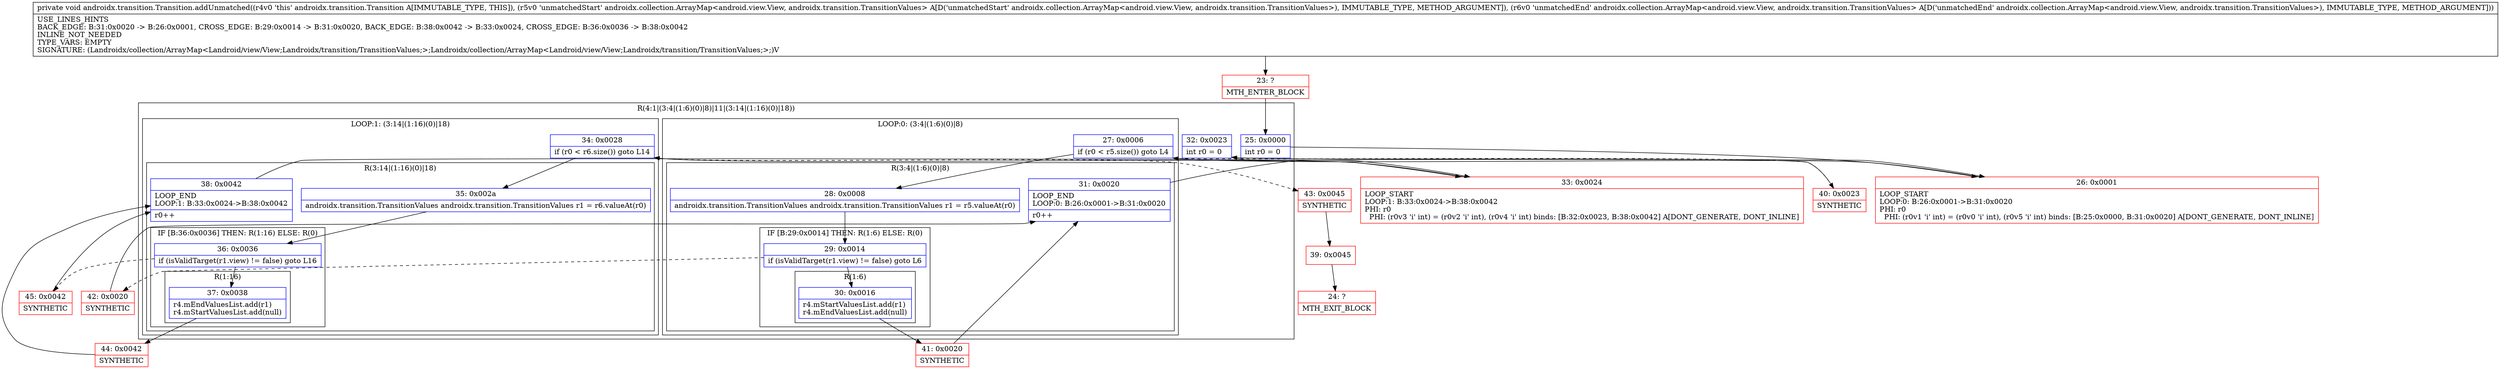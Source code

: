 digraph "CFG forandroidx.transition.Transition.addUnmatched(Landroidx\/collection\/ArrayMap;Landroidx\/collection\/ArrayMap;)V" {
subgraph cluster_Region_1147786657 {
label = "R(4:1|(3:4|(1:6)(0)|8)|11|(3:14|(1:16)(0)|18))";
node [shape=record,color=blue];
Node_25 [shape=record,label="{25\:\ 0x0000|int r0 = 0\l}"];
subgraph cluster_LoopRegion_1778238424 {
label = "LOOP:0: (3:4|(1:6)(0)|8)";
node [shape=record,color=blue];
Node_27 [shape=record,label="{27\:\ 0x0006|if (r0 \< r5.size()) goto L4\l}"];
subgraph cluster_Region_1214825640 {
label = "R(3:4|(1:6)(0)|8)";
node [shape=record,color=blue];
Node_28 [shape=record,label="{28\:\ 0x0008|androidx.transition.TransitionValues androidx.transition.TransitionValues r1 = r5.valueAt(r0)\l}"];
subgraph cluster_IfRegion_1550734604 {
label = "IF [B:29:0x0014] THEN: R(1:6) ELSE: R(0)";
node [shape=record,color=blue];
Node_29 [shape=record,label="{29\:\ 0x0014|if (isValidTarget(r1.view) != false) goto L6\l}"];
subgraph cluster_Region_1464040061 {
label = "R(1:6)";
node [shape=record,color=blue];
Node_30 [shape=record,label="{30\:\ 0x0016|r4.mStartValuesList.add(r1)\lr4.mEndValuesList.add(null)\l}"];
}
subgraph cluster_Region_1985805278 {
label = "R(0)";
node [shape=record,color=blue];
}
}
Node_31 [shape=record,label="{31\:\ 0x0020|LOOP_END\lLOOP:0: B:26:0x0001\-\>B:31:0x0020\l|r0++\l}"];
}
}
Node_32 [shape=record,label="{32\:\ 0x0023|int r0 = 0\l}"];
subgraph cluster_LoopRegion_779878109 {
label = "LOOP:1: (3:14|(1:16)(0)|18)";
node [shape=record,color=blue];
Node_34 [shape=record,label="{34\:\ 0x0028|if (r0 \< r6.size()) goto L14\l}"];
subgraph cluster_Region_615899758 {
label = "R(3:14|(1:16)(0)|18)";
node [shape=record,color=blue];
Node_35 [shape=record,label="{35\:\ 0x002a|androidx.transition.TransitionValues androidx.transition.TransitionValues r1 = r6.valueAt(r0)\l}"];
subgraph cluster_IfRegion_592512547 {
label = "IF [B:36:0x0036] THEN: R(1:16) ELSE: R(0)";
node [shape=record,color=blue];
Node_36 [shape=record,label="{36\:\ 0x0036|if (isValidTarget(r1.view) != false) goto L16\l}"];
subgraph cluster_Region_756206437 {
label = "R(1:16)";
node [shape=record,color=blue];
Node_37 [shape=record,label="{37\:\ 0x0038|r4.mEndValuesList.add(r1)\lr4.mStartValuesList.add(null)\l}"];
}
subgraph cluster_Region_1289153561 {
label = "R(0)";
node [shape=record,color=blue];
}
}
Node_38 [shape=record,label="{38\:\ 0x0042|LOOP_END\lLOOP:1: B:33:0x0024\-\>B:38:0x0042\l|r0++\l}"];
}
}
}
Node_23 [shape=record,color=red,label="{23\:\ ?|MTH_ENTER_BLOCK\l}"];
Node_26 [shape=record,color=red,label="{26\:\ 0x0001|LOOP_START\lLOOP:0: B:26:0x0001\-\>B:31:0x0020\lPHI: r0 \l  PHI: (r0v1 'i' int) = (r0v0 'i' int), (r0v5 'i' int) binds: [B:25:0x0000, B:31:0x0020] A[DONT_GENERATE, DONT_INLINE]\l}"];
Node_41 [shape=record,color=red,label="{41\:\ 0x0020|SYNTHETIC\l}"];
Node_42 [shape=record,color=red,label="{42\:\ 0x0020|SYNTHETIC\l}"];
Node_40 [shape=record,color=red,label="{40\:\ 0x0023|SYNTHETIC\l}"];
Node_33 [shape=record,color=red,label="{33\:\ 0x0024|LOOP_START\lLOOP:1: B:33:0x0024\-\>B:38:0x0042\lPHI: r0 \l  PHI: (r0v3 'i' int) = (r0v2 'i' int), (r0v4 'i' int) binds: [B:32:0x0023, B:38:0x0042] A[DONT_GENERATE, DONT_INLINE]\l}"];
Node_44 [shape=record,color=red,label="{44\:\ 0x0042|SYNTHETIC\l}"];
Node_45 [shape=record,color=red,label="{45\:\ 0x0042|SYNTHETIC\l}"];
Node_43 [shape=record,color=red,label="{43\:\ 0x0045|SYNTHETIC\l}"];
Node_39 [shape=record,color=red,label="{39\:\ 0x0045}"];
Node_24 [shape=record,color=red,label="{24\:\ ?|MTH_EXIT_BLOCK\l}"];
MethodNode[shape=record,label="{private void androidx.transition.Transition.addUnmatched((r4v0 'this' androidx.transition.Transition A[IMMUTABLE_TYPE, THIS]), (r5v0 'unmatchedStart' androidx.collection.ArrayMap\<android.view.View, androidx.transition.TransitionValues\> A[D('unmatchedStart' androidx.collection.ArrayMap\<android.view.View, androidx.transition.TransitionValues\>), IMMUTABLE_TYPE, METHOD_ARGUMENT]), (r6v0 'unmatchedEnd' androidx.collection.ArrayMap\<android.view.View, androidx.transition.TransitionValues\> A[D('unmatchedEnd' androidx.collection.ArrayMap\<android.view.View, androidx.transition.TransitionValues\>), IMMUTABLE_TYPE, METHOD_ARGUMENT]))  | USE_LINES_HINTS\lBACK_EDGE: B:31:0x0020 \-\> B:26:0x0001, CROSS_EDGE: B:29:0x0014 \-\> B:31:0x0020, BACK_EDGE: B:38:0x0042 \-\> B:33:0x0024, CROSS_EDGE: B:36:0x0036 \-\> B:38:0x0042\lINLINE_NOT_NEEDED\lTYPE_VARS: EMPTY\lSIGNATURE: (Landroidx\/collection\/ArrayMap\<Landroid\/view\/View;Landroidx\/transition\/TransitionValues;\>;Landroidx\/collection\/ArrayMap\<Landroid\/view\/View;Landroidx\/transition\/TransitionValues;\>;)V\l}"];
MethodNode -> Node_23;Node_25 -> Node_26;
Node_27 -> Node_28;
Node_27 -> Node_40[style=dashed];
Node_28 -> Node_29;
Node_29 -> Node_30;
Node_29 -> Node_42[style=dashed];
Node_30 -> Node_41;
Node_31 -> Node_26;
Node_32 -> Node_33;
Node_34 -> Node_35;
Node_34 -> Node_43[style=dashed];
Node_35 -> Node_36;
Node_36 -> Node_37;
Node_36 -> Node_45[style=dashed];
Node_37 -> Node_44;
Node_38 -> Node_33;
Node_23 -> Node_25;
Node_26 -> Node_27;
Node_41 -> Node_31;
Node_42 -> Node_31;
Node_40 -> Node_32;
Node_33 -> Node_34;
Node_44 -> Node_38;
Node_45 -> Node_38;
Node_43 -> Node_39;
Node_39 -> Node_24;
}

